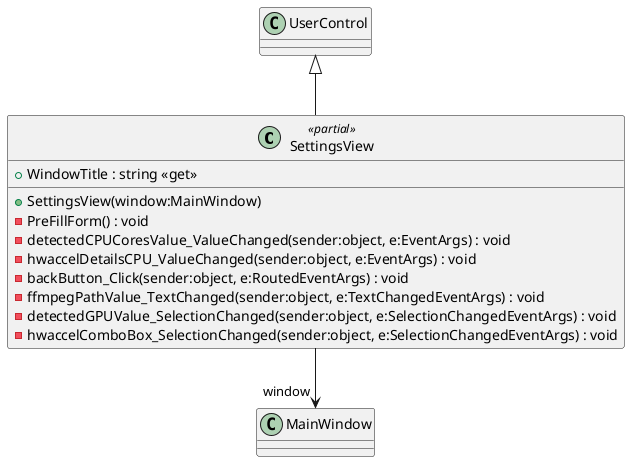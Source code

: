 @startuml
class SettingsView <<partial>> {
    + WindowTitle : string <<get>>
    + SettingsView(window:MainWindow)
    - PreFillForm() : void
    - detectedCPUCoresValue_ValueChanged(sender:object, e:EventArgs) : void
    - hwaccelDetailsCPU_ValueChanged(sender:object, e:EventArgs) : void
    - backButton_Click(sender:object, e:RoutedEventArgs) : void
    - ffmpegPathValue_TextChanged(sender:object, e:TextChangedEventArgs) : void
    - detectedGPUValue_SelectionChanged(sender:object, e:SelectionChangedEventArgs) : void
    - hwaccelComboBox_SelectionChanged(sender:object, e:SelectionChangedEventArgs) : void
}
UserControl <|-- SettingsView
SettingsView --> "window" MainWindow
@enduml
